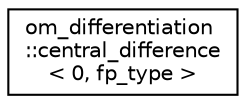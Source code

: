 digraph "Graphical Class Hierarchy"
{
 // LATEX_PDF_SIZE
  edge [fontname="Helvetica",fontsize="10",labelfontname="Helvetica",labelfontsize="10"];
  node [fontname="Helvetica",fontsize="10",shape=record];
  rankdir="LR";
  Node0 [label="om_differentiation\l::central_difference\l\< 0, fp_type \>",height=0.2,width=0.4,color="black", fillcolor="white", style="filled",URL="$structom__differentiation_1_1central__difference_3_010_00_01fp__type_01_4.html",tooltip=" "];
}
